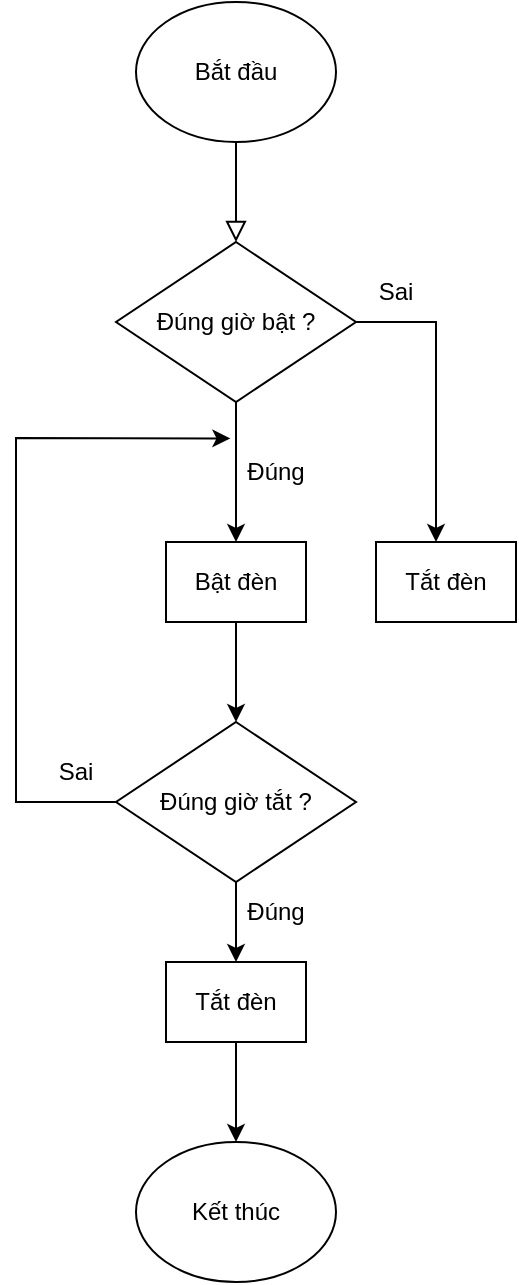 <mxfile version="24.4.4" type="github">
  <diagram id="C5RBs43oDa-KdzZeNtuy" name="Page-1">
    <mxGraphModel dx="1434" dy="780" grid="1" gridSize="10" guides="1" tooltips="1" connect="1" arrows="1" fold="1" page="1" pageScale="1" pageWidth="827" pageHeight="1169" math="0" shadow="0">
      <root>
        <mxCell id="WIyWlLk6GJQsqaUBKTNV-0" />
        <mxCell id="WIyWlLk6GJQsqaUBKTNV-1" parent="WIyWlLk6GJQsqaUBKTNV-0" />
        <mxCell id="WIyWlLk6GJQsqaUBKTNV-2" value="" style="rounded=0;html=1;jettySize=auto;orthogonalLoop=1;fontSize=11;endArrow=block;endFill=0;endSize=8;strokeWidth=1;shadow=0;labelBackgroundColor=none;edgeStyle=orthogonalEdgeStyle;" parent="WIyWlLk6GJQsqaUBKTNV-1" edge="1">
          <mxGeometry relative="1" as="geometry">
            <mxPoint x="370" y="120" as="sourcePoint" />
            <mxPoint x="370" y="170" as="targetPoint" />
          </mxGeometry>
        </mxCell>
        <mxCell id="LDTxwGZJkKqTOwQITVLw-0" value="Bắt đầu" style="ellipse;whiteSpace=wrap;html=1;" parent="WIyWlLk6GJQsqaUBKTNV-1" vertex="1">
          <mxGeometry x="320" y="50" width="100" height="70" as="geometry" />
        </mxCell>
        <mxCell id="ctiZR4XMK5vO0dgSd7hn-0" value="Đúng giờ bật ?" style="rhombus;whiteSpace=wrap;html=1;" vertex="1" parent="WIyWlLk6GJQsqaUBKTNV-1">
          <mxGeometry x="310" y="170" width="120" height="80" as="geometry" />
        </mxCell>
        <mxCell id="ctiZR4XMK5vO0dgSd7hn-1" value="" style="endArrow=classic;html=1;rounded=0;exitX=0.5;exitY=1;exitDx=0;exitDy=0;" edge="1" parent="WIyWlLk6GJQsqaUBKTNV-1" source="ctiZR4XMK5vO0dgSd7hn-0">
          <mxGeometry width="50" height="50" relative="1" as="geometry">
            <mxPoint x="500" y="430" as="sourcePoint" />
            <mxPoint x="370" y="320" as="targetPoint" />
          </mxGeometry>
        </mxCell>
        <mxCell id="ctiZR4XMK5vO0dgSd7hn-2" value="Đúng" style="text;html=1;align=center;verticalAlign=middle;whiteSpace=wrap;rounded=0;" vertex="1" parent="WIyWlLk6GJQsqaUBKTNV-1">
          <mxGeometry x="360" y="270" width="60" height="30" as="geometry" />
        </mxCell>
        <mxCell id="ctiZR4XMK5vO0dgSd7hn-3" value="" style="endArrow=classic;html=1;rounded=0;exitX=1;exitY=0.5;exitDx=0;exitDy=0;" edge="1" parent="WIyWlLk6GJQsqaUBKTNV-1" source="ctiZR4XMK5vO0dgSd7hn-0">
          <mxGeometry width="50" height="50" relative="1" as="geometry">
            <mxPoint x="500" y="430" as="sourcePoint" />
            <mxPoint x="470" y="320" as="targetPoint" />
            <Array as="points">
              <mxPoint x="470" y="210" />
              <mxPoint x="470" y="270" />
            </Array>
          </mxGeometry>
        </mxCell>
        <mxCell id="ctiZR4XMK5vO0dgSd7hn-4" value="Sai" style="text;html=1;align=center;verticalAlign=middle;whiteSpace=wrap;rounded=0;" vertex="1" parent="WIyWlLk6GJQsqaUBKTNV-1">
          <mxGeometry x="420" y="180" width="60" height="30" as="geometry" />
        </mxCell>
        <mxCell id="ctiZR4XMK5vO0dgSd7hn-6" value="Bật đèn" style="rounded=0;whiteSpace=wrap;html=1;" vertex="1" parent="WIyWlLk6GJQsqaUBKTNV-1">
          <mxGeometry x="335" y="320" width="70" height="40" as="geometry" />
        </mxCell>
        <mxCell id="ctiZR4XMK5vO0dgSd7hn-7" value="Tắt đèn" style="rounded=0;whiteSpace=wrap;html=1;" vertex="1" parent="WIyWlLk6GJQsqaUBKTNV-1">
          <mxGeometry x="440" y="320" width="70" height="40" as="geometry" />
        </mxCell>
        <mxCell id="ctiZR4XMK5vO0dgSd7hn-8" value="" style="endArrow=classic;html=1;rounded=0;exitX=0.5;exitY=1;exitDx=0;exitDy=0;" edge="1" parent="WIyWlLk6GJQsqaUBKTNV-1" source="ctiZR4XMK5vO0dgSd7hn-6">
          <mxGeometry width="50" height="50" relative="1" as="geometry">
            <mxPoint x="490" y="470" as="sourcePoint" />
            <mxPoint x="370" y="410" as="targetPoint" />
          </mxGeometry>
        </mxCell>
        <mxCell id="ctiZR4XMK5vO0dgSd7hn-12" value="Đúng giờ tắt ?" style="rhombus;whiteSpace=wrap;html=1;" vertex="1" parent="WIyWlLk6GJQsqaUBKTNV-1">
          <mxGeometry x="310" y="410" width="120" height="80" as="geometry" />
        </mxCell>
        <mxCell id="ctiZR4XMK5vO0dgSd7hn-19" value="Sai" style="text;html=1;align=center;verticalAlign=middle;whiteSpace=wrap;rounded=0;" vertex="1" parent="WIyWlLk6GJQsqaUBKTNV-1">
          <mxGeometry x="260" y="420" width="60" height="30" as="geometry" />
        </mxCell>
        <mxCell id="ctiZR4XMK5vO0dgSd7hn-20" value="" style="endArrow=classic;html=1;rounded=0;exitX=0;exitY=0.5;exitDx=0;exitDy=0;entryX=0.12;entryY=-0.06;entryDx=0;entryDy=0;entryPerimeter=0;" edge="1" parent="WIyWlLk6GJQsqaUBKTNV-1" source="ctiZR4XMK5vO0dgSd7hn-12" target="ctiZR4XMK5vO0dgSd7hn-2">
          <mxGeometry width="50" height="50" relative="1" as="geometry">
            <mxPoint x="350" y="410" as="sourcePoint" />
            <mxPoint x="350" y="270" as="targetPoint" />
            <Array as="points">
              <mxPoint x="260" y="450" />
              <mxPoint x="260" y="268" />
            </Array>
          </mxGeometry>
        </mxCell>
        <mxCell id="ctiZR4XMK5vO0dgSd7hn-21" value="Tắt đèn" style="rounded=0;whiteSpace=wrap;html=1;" vertex="1" parent="WIyWlLk6GJQsqaUBKTNV-1">
          <mxGeometry x="335" y="530" width="70" height="40" as="geometry" />
        </mxCell>
        <mxCell id="ctiZR4XMK5vO0dgSd7hn-22" value="" style="endArrow=classic;html=1;rounded=0;exitX=0.5;exitY=1;exitDx=0;exitDy=0;" edge="1" parent="WIyWlLk6GJQsqaUBKTNV-1" source="ctiZR4XMK5vO0dgSd7hn-12" target="ctiZR4XMK5vO0dgSd7hn-21">
          <mxGeometry width="50" height="50" relative="1" as="geometry">
            <mxPoint x="350" y="480" as="sourcePoint" />
            <mxPoint x="400" y="430" as="targetPoint" />
          </mxGeometry>
        </mxCell>
        <mxCell id="ctiZR4XMK5vO0dgSd7hn-23" value="Đúng" style="text;html=1;align=center;verticalAlign=middle;whiteSpace=wrap;rounded=0;" vertex="1" parent="WIyWlLk6GJQsqaUBKTNV-1">
          <mxGeometry x="360" y="490" width="60" height="30" as="geometry" />
        </mxCell>
        <mxCell id="ctiZR4XMK5vO0dgSd7hn-24" value="" style="endArrow=classic;html=1;rounded=0;exitX=0.5;exitY=1;exitDx=0;exitDy=0;" edge="1" parent="WIyWlLk6GJQsqaUBKTNV-1" source="ctiZR4XMK5vO0dgSd7hn-21">
          <mxGeometry width="50" height="50" relative="1" as="geometry">
            <mxPoint x="350" y="480" as="sourcePoint" />
            <mxPoint x="370" y="620" as="targetPoint" />
          </mxGeometry>
        </mxCell>
        <mxCell id="ctiZR4XMK5vO0dgSd7hn-25" value="Kết thúc" style="ellipse;whiteSpace=wrap;html=1;" vertex="1" parent="WIyWlLk6GJQsqaUBKTNV-1">
          <mxGeometry x="320" y="620" width="100" height="70" as="geometry" />
        </mxCell>
      </root>
    </mxGraphModel>
  </diagram>
</mxfile>
